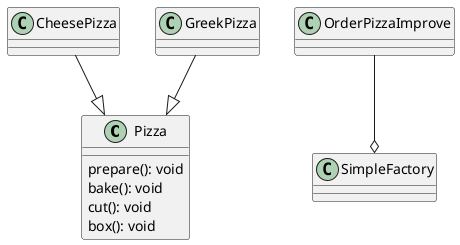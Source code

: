 @startuml
class Pizza {
    prepare(): void
    bake(): void
    cut(): void
    box(): void
}

class CheesePizza {
}

class GreekPizza {
}

class OrderPizzaImprove {
}

class SimpleFactory{
}

CheesePizza --|> Pizza
GreekPizza --|> Pizza

OrderPizzaImprove --o SimpleFactory

@enduml